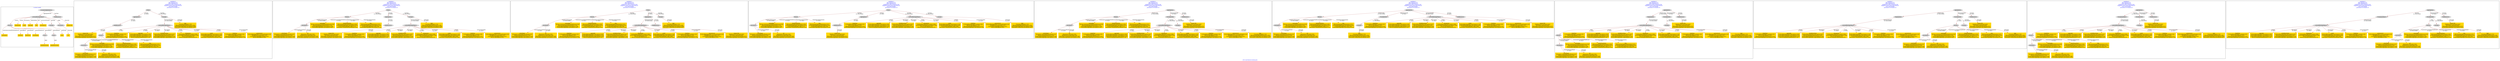 digraph n0 {
fontcolor="blue"
remincross="true"
label="s26-s-san-francisco-moma.json"
subgraph cluster_0 {
label="1-correct model"
n2[style="filled",color="white",fillcolor="lightgray",label="CulturalHeritageObject1"];
n3[style="filled",color="white",fillcolor="lightgray",label="Person1"];
n4[shape="plaintext",style="filled",fillcolor="gold",label="dimensions"];
n5[shape="plaintext",style="filled",fillcolor="gold",label="credit"];
n6[shape="plaintext",style="filled",fillcolor="gold",label="copyright"];
n7[shape="plaintext",style="filled",fillcolor="gold",label="title"];
n8[shape="plaintext",style="filled",fillcolor="gold",label="accession-id"];
n9[style="filled",color="white",fillcolor="lightgray",label="Concept1"];
n10[style="filled",color="white",fillcolor="lightgray",label="Document1"];
n11[shape="plaintext",style="filled",fillcolor="gold",label="nationality"];
n12[shape="plaintext",style="filled",fillcolor="gold",label="birthYear"];
n13[shape="plaintext",style="filled",fillcolor="gold",label="deathYear"];
n14[shape="plaintext",style="filled",fillcolor="gold",label="artistName"];
n15[style="filled",color="white",fillcolor="lightgray",label="Place1"];
n16[style="filled",color="white",fillcolor="lightgray",label="Place2"];
n17[shape="plaintext",style="filled",fillcolor="gold",label="birthPlaceState"];
n18[shape="plaintext",style="filled",fillcolor="gold",label="deathPlaceState"];
n19[style="filled",color="white",fillcolor="lightgray",label="EuropeanaAggregation1"];
n20[style="filled",color="white",fillcolor="lightgray",label="WebResource1"];
n21[shape="plaintext",style="filled",fillcolor="gold",label="image-URL"];
n22[shape="plaintext",style="filled",fillcolor="gold",label="type"];
n23[shape="plaintext",style="filled",fillcolor="gold",label="url"];
}
subgraph cluster_1 {
label="candidate 0\nlink coherence:0.0\nnode coherence:0.0\nconfidence:0.5951153050241546\nmapping score:0.305514625484242\ncost:2000.030006\n-precision:0.35-recall:0.33"
n25[style="filled",color="white",fillcolor="lightgray",label="CulturalHeritageObject1"];
n26[style="filled",color="white",fillcolor="lightgray",label="Person1"];
n27[style="filled",color="white",fillcolor="lightgray",label="Document1"];
n28[style="filled",color="white",fillcolor="lightgray",label="Aggregation1"];
n29[style="filled",color="white",fillcolor="lightgray",label="WebResource1"];
n30[style="filled",color="white",fillcolor="lightgray",label="Proxy1"];
n31[style="filled",color="white",fillcolor="lightgray",label="Concept1"];
n32[shape="plaintext",style="filled",fillcolor="gold",label="image-URL\n[WebResource,classLink,0.845]\n[Document,classLink,0.082]\n[Document,columnSubClassOfLink,0.071]\n[CulturalHeritageObject,description,0.002]"];
n33[shape="plaintext",style="filled",fillcolor="gold",label="type\n[Concept,prefLabel,0.754]\n[Person,biographicalInformation,0.239]\n[CulturalHeritageObject,description,0.006]\n[Document,columnSubClassOfLink,0.001]"];
n34[shape="plaintext",style="filled",fillcolor="gold",label="deathYear\n[CulturalHeritageObject,created,0.305]\n[Person,dateOfDeath,0.287]\n[Person,biographicalInformation,0.214]\n[CulturalHeritageObject,provenance,0.194]"];
n35[shape="plaintext",style="filled",fillcolor="gold",label="copyright\n[CulturalHeritageObject,description,0.365]\n[CulturalHeritageObject,provenance,0.312]\n[CulturalHeritageObject,rightsHolder,0.203]\n[Person,biographicalInformation,0.119]"];
n36[shape="plaintext",style="filled",fillcolor="gold",label="artistName\n[Document,columnSubClassOfLink,0.418]\n[Person,nameOfThePerson,0.243]\n[CulturalHeritageObject,provenance,0.195]\n[CulturalHeritageObject,description,0.145]"];
n37[shape="plaintext",style="filled",fillcolor="gold",label="nationality\n[Person,countryAssociatedWithThePerson,0.649]\n[Person,biographicalInformation,0.135]\n[CulturalHeritageObject,description,0.129]\n[CulturalHeritageObject,provenance,0.087]"];
n38[shape="plaintext",style="filled",fillcolor="gold",label="deathPlaceState\n[Person,biographicalInformation,0.429]\n[CulturalHeritageObject,description,0.367]\n[CulturalHeritageObject,title,0.127]\n[Document,columnSubClassOfLink,0.076]"];
n39[shape="plaintext",style="filled",fillcolor="gold",label="birthPlaceState\n[CulturalHeritageObject,description,0.457]\n[Person,biographicalInformation,0.397]\n[CulturalHeritageObject,provenance,0.114]\n[CulturalHeritageObject,rightsHolder,0.032]"];
n40[shape="plaintext",style="filled",fillcolor="gold",label="dimensions\n[CulturalHeritageObject,extent,0.994]\n[CulturalHeritageObject,description,0.006]\n[Person,dateOfDeath,0.0]\n[Person,biographicalInformation,0.0]"];
n41[shape="plaintext",style="filled",fillcolor="gold",label="url\n[Document,classLink,0.504]\n[WebResource,classLink,0.343]\n[Document,columnSubClassOfLink,0.148]\n[CulturalHeritageObject,provenance,0.005]"];
n42[shape="plaintext",style="filled",fillcolor="gold",label="title\n[Person,biographicalInformation,0.457]\n[CulturalHeritageObject,description,0.384]\n[CulturalHeritageObject,title,0.08]\n[CulturalHeritageObject,provenance,0.079]"];
n43[shape="plaintext",style="filled",fillcolor="gold",label="credit\n[CulturalHeritageObject,provenance,0.797]\n[CulturalHeritageObject,description,0.088]\n[CulturalHeritageObject,title,0.066]\n[Document,columnSubClassOfLink,0.049]"];
n44[shape="plaintext",style="filled",fillcolor="gold",label="birthYear\n[CulturalHeritageObject,created,0.508]\n[Person,dateOfBirth,0.192]\n[Person,biographicalInformation,0.172]\n[CulturalHeritageObject,description,0.129]"];
n45[shape="plaintext",style="filled",fillcolor="gold",label="accession-id\n[CulturalHeritageObject,accessionNumber,0.85]\n[WebResource,classLink,0.147]\n[CulturalHeritageObject,extent,0.001]\n[Person,dateOfBirth,0.001]"];
}
subgraph cluster_2 {
label="candidate 1\nlink coherence:0.0\nnode coherence:0.0\nconfidence:0.5951153050241546\nmapping score:0.305514625484242\ncost:2000.040009\n-precision:0.35-recall:0.33"
n47[style="filled",color="white",fillcolor="lightgray",label="Person1"];
n48[style="filled",color="white",fillcolor="lightgray",label="Document1"];
n49[style="filled",color="white",fillcolor="lightgray",label="Aggregation1"];
n50[style="filled",color="white",fillcolor="lightgray",label="WebResource1"];
n51[style="filled",color="white",fillcolor="lightgray",label="Proxy1"];
n52[style="filled",color="white",fillcolor="lightgray",label="Concept1"];
n53[style="filled",color="white",fillcolor="lightgray",label="CulturalHeritageObject1"];
n54[shape="plaintext",style="filled",fillcolor="gold",label="image-URL\n[WebResource,classLink,0.845]\n[Document,classLink,0.082]\n[Document,columnSubClassOfLink,0.071]\n[CulturalHeritageObject,description,0.002]"];
n55[shape="plaintext",style="filled",fillcolor="gold",label="type\n[Concept,prefLabel,0.754]\n[Person,biographicalInformation,0.239]\n[CulturalHeritageObject,description,0.006]\n[Document,columnSubClassOfLink,0.001]"];
n56[shape="plaintext",style="filled",fillcolor="gold",label="deathYear\n[CulturalHeritageObject,created,0.305]\n[Person,dateOfDeath,0.287]\n[Person,biographicalInformation,0.214]\n[CulturalHeritageObject,provenance,0.194]"];
n57[shape="plaintext",style="filled",fillcolor="gold",label="copyright\n[CulturalHeritageObject,description,0.365]\n[CulturalHeritageObject,provenance,0.312]\n[CulturalHeritageObject,rightsHolder,0.203]\n[Person,biographicalInformation,0.119]"];
n58[shape="plaintext",style="filled",fillcolor="gold",label="artistName\n[Document,columnSubClassOfLink,0.418]\n[Person,nameOfThePerson,0.243]\n[CulturalHeritageObject,provenance,0.195]\n[CulturalHeritageObject,description,0.145]"];
n59[shape="plaintext",style="filled",fillcolor="gold",label="nationality\n[Person,countryAssociatedWithThePerson,0.649]\n[Person,biographicalInformation,0.135]\n[CulturalHeritageObject,description,0.129]\n[CulturalHeritageObject,provenance,0.087]"];
n60[shape="plaintext",style="filled",fillcolor="gold",label="deathPlaceState\n[Person,biographicalInformation,0.429]\n[CulturalHeritageObject,description,0.367]\n[CulturalHeritageObject,title,0.127]\n[Document,columnSubClassOfLink,0.076]"];
n61[shape="plaintext",style="filled",fillcolor="gold",label="birthPlaceState\n[CulturalHeritageObject,description,0.457]\n[Person,biographicalInformation,0.397]\n[CulturalHeritageObject,provenance,0.114]\n[CulturalHeritageObject,rightsHolder,0.032]"];
n62[shape="plaintext",style="filled",fillcolor="gold",label="dimensions\n[CulturalHeritageObject,extent,0.994]\n[CulturalHeritageObject,description,0.006]\n[Person,dateOfDeath,0.0]\n[Person,biographicalInformation,0.0]"];
n63[shape="plaintext",style="filled",fillcolor="gold",label="url\n[Document,classLink,0.504]\n[WebResource,classLink,0.343]\n[Document,columnSubClassOfLink,0.148]\n[CulturalHeritageObject,provenance,0.005]"];
n64[shape="plaintext",style="filled",fillcolor="gold",label="title\n[Person,biographicalInformation,0.457]\n[CulturalHeritageObject,description,0.384]\n[CulturalHeritageObject,title,0.08]\n[CulturalHeritageObject,provenance,0.079]"];
n65[shape="plaintext",style="filled",fillcolor="gold",label="credit\n[CulturalHeritageObject,provenance,0.797]\n[CulturalHeritageObject,description,0.088]\n[CulturalHeritageObject,title,0.066]\n[Document,columnSubClassOfLink,0.049]"];
n66[shape="plaintext",style="filled",fillcolor="gold",label="birthYear\n[CulturalHeritageObject,created,0.508]\n[Person,dateOfBirth,0.192]\n[Person,biographicalInformation,0.172]\n[CulturalHeritageObject,description,0.129]"];
n67[shape="plaintext",style="filled",fillcolor="gold",label="accession-id\n[CulturalHeritageObject,accessionNumber,0.85]\n[WebResource,classLink,0.147]\n[CulturalHeritageObject,extent,0.001]\n[Person,dateOfBirth,0.001]"];
}
subgraph cluster_3 {
label="candidate 2\nlink coherence:0.0\nnode coherence:0.0\nconfidence:0.5951153050241546\nmapping score:0.305514625484242\ncost:2000.040009\n-precision:0.35-recall:0.33"
n69[style="filled",color="white",fillcolor="lightgray",label="Person1"];
n70[style="filled",color="white",fillcolor="lightgray",label="Document1"];
n71[style="filled",color="white",fillcolor="lightgray",label="Aggregation1"];
n72[style="filled",color="white",fillcolor="lightgray",label="CulturalHeritageObject1"];
n73[style="filled",color="white",fillcolor="lightgray",label="WebResource1"];
n74[style="filled",color="white",fillcolor="lightgray",label="Proxy1"];
n75[style="filled",color="white",fillcolor="lightgray",label="Concept1"];
n76[shape="plaintext",style="filled",fillcolor="gold",label="image-URL\n[WebResource,classLink,0.845]\n[Document,classLink,0.082]\n[Document,columnSubClassOfLink,0.071]\n[CulturalHeritageObject,description,0.002]"];
n77[shape="plaintext",style="filled",fillcolor="gold",label="type\n[Concept,prefLabel,0.754]\n[Person,biographicalInformation,0.239]\n[CulturalHeritageObject,description,0.006]\n[Document,columnSubClassOfLink,0.001]"];
n78[shape="plaintext",style="filled",fillcolor="gold",label="deathYear\n[CulturalHeritageObject,created,0.305]\n[Person,dateOfDeath,0.287]\n[Person,biographicalInformation,0.214]\n[CulturalHeritageObject,provenance,0.194]"];
n79[shape="plaintext",style="filled",fillcolor="gold",label="copyright\n[CulturalHeritageObject,description,0.365]\n[CulturalHeritageObject,provenance,0.312]\n[CulturalHeritageObject,rightsHolder,0.203]\n[Person,biographicalInformation,0.119]"];
n80[shape="plaintext",style="filled",fillcolor="gold",label="artistName\n[Document,columnSubClassOfLink,0.418]\n[Person,nameOfThePerson,0.243]\n[CulturalHeritageObject,provenance,0.195]\n[CulturalHeritageObject,description,0.145]"];
n81[shape="plaintext",style="filled",fillcolor="gold",label="nationality\n[Person,countryAssociatedWithThePerson,0.649]\n[Person,biographicalInformation,0.135]\n[CulturalHeritageObject,description,0.129]\n[CulturalHeritageObject,provenance,0.087]"];
n82[shape="plaintext",style="filled",fillcolor="gold",label="deathPlaceState\n[Person,biographicalInformation,0.429]\n[CulturalHeritageObject,description,0.367]\n[CulturalHeritageObject,title,0.127]\n[Document,columnSubClassOfLink,0.076]"];
n83[shape="plaintext",style="filled",fillcolor="gold",label="birthPlaceState\n[CulturalHeritageObject,description,0.457]\n[Person,biographicalInformation,0.397]\n[CulturalHeritageObject,provenance,0.114]\n[CulturalHeritageObject,rightsHolder,0.032]"];
n84[shape="plaintext",style="filled",fillcolor="gold",label="dimensions\n[CulturalHeritageObject,extent,0.994]\n[CulturalHeritageObject,description,0.006]\n[Person,dateOfDeath,0.0]\n[Person,biographicalInformation,0.0]"];
n85[shape="plaintext",style="filled",fillcolor="gold",label="url\n[Document,classLink,0.504]\n[WebResource,classLink,0.343]\n[Document,columnSubClassOfLink,0.148]\n[CulturalHeritageObject,provenance,0.005]"];
n86[shape="plaintext",style="filled",fillcolor="gold",label="title\n[Person,biographicalInformation,0.457]\n[CulturalHeritageObject,description,0.384]\n[CulturalHeritageObject,title,0.08]\n[CulturalHeritageObject,provenance,0.079]"];
n87[shape="plaintext",style="filled",fillcolor="gold",label="credit\n[CulturalHeritageObject,provenance,0.797]\n[CulturalHeritageObject,description,0.088]\n[CulturalHeritageObject,title,0.066]\n[Document,columnSubClassOfLink,0.049]"];
n88[shape="plaintext",style="filled",fillcolor="gold",label="birthYear\n[CulturalHeritageObject,created,0.508]\n[Person,dateOfBirth,0.192]\n[Person,biographicalInformation,0.172]\n[CulturalHeritageObject,description,0.129]"];
n89[shape="plaintext",style="filled",fillcolor="gold",label="accession-id\n[CulturalHeritageObject,accessionNumber,0.85]\n[WebResource,classLink,0.147]\n[CulturalHeritageObject,extent,0.001]\n[Person,dateOfBirth,0.001]"];
}
subgraph cluster_4 {
label="candidate 3\nlink coherence:0.0\nnode coherence:0.0\nconfidence:0.5951153050241546\nmapping score:0.305514625484242\ncost:2000.040009\n-precision:0.35-recall:0.33"
n91[style="filled",color="white",fillcolor="lightgray",label="Person1"];
n92[style="filled",color="white",fillcolor="lightgray",label="Document1"];
n93[style="filled",color="white",fillcolor="lightgray",label="Aggregation1"];
n94[style="filled",color="white",fillcolor="lightgray",label="WebResource1"];
n95[style="filled",color="white",fillcolor="lightgray",label="Proxy1"];
n96[style="filled",color="white",fillcolor="lightgray",label="CulturalHeritageObject1"];
n97[style="filled",color="white",fillcolor="lightgray",label="Concept1"];
n98[shape="plaintext",style="filled",fillcolor="gold",label="image-URL\n[WebResource,classLink,0.845]\n[Document,classLink,0.082]\n[Document,columnSubClassOfLink,0.071]\n[CulturalHeritageObject,description,0.002]"];
n99[shape="plaintext",style="filled",fillcolor="gold",label="type\n[Concept,prefLabel,0.754]\n[Person,biographicalInformation,0.239]\n[CulturalHeritageObject,description,0.006]\n[Document,columnSubClassOfLink,0.001]"];
n100[shape="plaintext",style="filled",fillcolor="gold",label="deathYear\n[CulturalHeritageObject,created,0.305]\n[Person,dateOfDeath,0.287]\n[Person,biographicalInformation,0.214]\n[CulturalHeritageObject,provenance,0.194]"];
n101[shape="plaintext",style="filled",fillcolor="gold",label="copyright\n[CulturalHeritageObject,description,0.365]\n[CulturalHeritageObject,provenance,0.312]\n[CulturalHeritageObject,rightsHolder,0.203]\n[Person,biographicalInformation,0.119]"];
n102[shape="plaintext",style="filled",fillcolor="gold",label="artistName\n[Document,columnSubClassOfLink,0.418]\n[Person,nameOfThePerson,0.243]\n[CulturalHeritageObject,provenance,0.195]\n[CulturalHeritageObject,description,0.145]"];
n103[shape="plaintext",style="filled",fillcolor="gold",label="nationality\n[Person,countryAssociatedWithThePerson,0.649]\n[Person,biographicalInformation,0.135]\n[CulturalHeritageObject,description,0.129]\n[CulturalHeritageObject,provenance,0.087]"];
n104[shape="plaintext",style="filled",fillcolor="gold",label="deathPlaceState\n[Person,biographicalInformation,0.429]\n[CulturalHeritageObject,description,0.367]\n[CulturalHeritageObject,title,0.127]\n[Document,columnSubClassOfLink,0.076]"];
n105[shape="plaintext",style="filled",fillcolor="gold",label="birthPlaceState\n[CulturalHeritageObject,description,0.457]\n[Person,biographicalInformation,0.397]\n[CulturalHeritageObject,provenance,0.114]\n[CulturalHeritageObject,rightsHolder,0.032]"];
n106[shape="plaintext",style="filled",fillcolor="gold",label="dimensions\n[CulturalHeritageObject,extent,0.994]\n[CulturalHeritageObject,description,0.006]\n[Person,dateOfDeath,0.0]\n[Person,biographicalInformation,0.0]"];
n107[shape="plaintext",style="filled",fillcolor="gold",label="url\n[Document,classLink,0.504]\n[WebResource,classLink,0.343]\n[Document,columnSubClassOfLink,0.148]\n[CulturalHeritageObject,provenance,0.005]"];
n108[shape="plaintext",style="filled",fillcolor="gold",label="title\n[Person,biographicalInformation,0.457]\n[CulturalHeritageObject,description,0.384]\n[CulturalHeritageObject,title,0.08]\n[CulturalHeritageObject,provenance,0.079]"];
n109[shape="plaintext",style="filled",fillcolor="gold",label="credit\n[CulturalHeritageObject,provenance,0.797]\n[CulturalHeritageObject,description,0.088]\n[CulturalHeritageObject,title,0.066]\n[Document,columnSubClassOfLink,0.049]"];
n110[shape="plaintext",style="filled",fillcolor="gold",label="birthYear\n[CulturalHeritageObject,created,0.508]\n[Person,dateOfBirth,0.192]\n[Person,biographicalInformation,0.172]\n[CulturalHeritageObject,description,0.129]"];
n111[shape="plaintext",style="filled",fillcolor="gold",label="accession-id\n[CulturalHeritageObject,accessionNumber,0.85]\n[WebResource,classLink,0.147]\n[CulturalHeritageObject,extent,0.001]\n[Person,dateOfBirth,0.001]"];
}
subgraph cluster_5 {
label="candidate 4\nlink coherence:0.0\nnode coherence:0.0\nconfidence:0.5951153050241546\nmapping score:0.305514625484242\ncost:2000.040009\n-precision:0.35-recall:0.33"
n113[style="filled",color="white",fillcolor="lightgray",label="Person1"];
n114[style="filled",color="white",fillcolor="lightgray",label="Document1"];
n115[style="filled",color="white",fillcolor="lightgray",label="ProvidedCHO1"];
n116[style="filled",color="white",fillcolor="lightgray",label="CulturalHeritageObject1"];
n117[style="filled",color="white",fillcolor="lightgray",label="Concept1"];
n118[style="filled",color="white",fillcolor="lightgray",label="Aggregation1"];
n119[style="filled",color="white",fillcolor="lightgray",label="WebResource1"];
n120[shape="plaintext",style="filled",fillcolor="gold",label="image-URL\n[WebResource,classLink,0.845]\n[Document,classLink,0.082]\n[Document,columnSubClassOfLink,0.071]\n[CulturalHeritageObject,description,0.002]"];
n121[shape="plaintext",style="filled",fillcolor="gold",label="type\n[Concept,prefLabel,0.754]\n[Person,biographicalInformation,0.239]\n[CulturalHeritageObject,description,0.006]\n[Document,columnSubClassOfLink,0.001]"];
n122[shape="plaintext",style="filled",fillcolor="gold",label="deathYear\n[CulturalHeritageObject,created,0.305]\n[Person,dateOfDeath,0.287]\n[Person,biographicalInformation,0.214]\n[CulturalHeritageObject,provenance,0.194]"];
n123[shape="plaintext",style="filled",fillcolor="gold",label="copyright\n[CulturalHeritageObject,description,0.365]\n[CulturalHeritageObject,provenance,0.312]\n[CulturalHeritageObject,rightsHolder,0.203]\n[Person,biographicalInformation,0.119]"];
n124[shape="plaintext",style="filled",fillcolor="gold",label="artistName\n[Document,columnSubClassOfLink,0.418]\n[Person,nameOfThePerson,0.243]\n[CulturalHeritageObject,provenance,0.195]\n[CulturalHeritageObject,description,0.145]"];
n125[shape="plaintext",style="filled",fillcolor="gold",label="nationality\n[Person,countryAssociatedWithThePerson,0.649]\n[Person,biographicalInformation,0.135]\n[CulturalHeritageObject,description,0.129]\n[CulturalHeritageObject,provenance,0.087]"];
n126[shape="plaintext",style="filled",fillcolor="gold",label="deathPlaceState\n[Person,biographicalInformation,0.429]\n[CulturalHeritageObject,description,0.367]\n[CulturalHeritageObject,title,0.127]\n[Document,columnSubClassOfLink,0.076]"];
n127[shape="plaintext",style="filled",fillcolor="gold",label="birthPlaceState\n[CulturalHeritageObject,description,0.457]\n[Person,biographicalInformation,0.397]\n[CulturalHeritageObject,provenance,0.114]\n[CulturalHeritageObject,rightsHolder,0.032]"];
n128[shape="plaintext",style="filled",fillcolor="gold",label="dimensions\n[CulturalHeritageObject,extent,0.994]\n[CulturalHeritageObject,description,0.006]\n[Person,dateOfDeath,0.0]\n[Person,biographicalInformation,0.0]"];
n129[shape="plaintext",style="filled",fillcolor="gold",label="url\n[Document,classLink,0.504]\n[WebResource,classLink,0.343]\n[Document,columnSubClassOfLink,0.148]\n[CulturalHeritageObject,provenance,0.005]"];
n130[shape="plaintext",style="filled",fillcolor="gold",label="title\n[Person,biographicalInformation,0.457]\n[CulturalHeritageObject,description,0.384]\n[CulturalHeritageObject,title,0.08]\n[CulturalHeritageObject,provenance,0.079]"];
n131[shape="plaintext",style="filled",fillcolor="gold",label="credit\n[CulturalHeritageObject,provenance,0.797]\n[CulturalHeritageObject,description,0.088]\n[CulturalHeritageObject,title,0.066]\n[Document,columnSubClassOfLink,0.049]"];
n132[shape="plaintext",style="filled",fillcolor="gold",label="birthYear\n[CulturalHeritageObject,created,0.508]\n[Person,dateOfBirth,0.192]\n[Person,biographicalInformation,0.172]\n[CulturalHeritageObject,description,0.129]"];
n133[shape="plaintext",style="filled",fillcolor="gold",label="accession-id\n[CulturalHeritageObject,accessionNumber,0.85]\n[WebResource,classLink,0.147]\n[CulturalHeritageObject,extent,0.001]\n[Person,dateOfBirth,0.001]"];
}
subgraph cluster_6 {
label="candidate 5\nlink coherence:0.0\nnode coherence:0.0\nconfidence:0.5951153050241546\nmapping score:0.305514625484242\ncost:2000.040009\n-precision:0.35-recall:0.33"
n135[style="filled",color="white",fillcolor="lightgray",label="Person1"];
n136[style="filled",color="white",fillcolor="lightgray",label="Document1"];
n137[style="filled",color="white",fillcolor="lightgray",label="ProvidedCHO1"];
n138[style="filled",color="white",fillcolor="lightgray",label="Concept1"];
n139[style="filled",color="white",fillcolor="lightgray",label="Aggregation1"];
n140[style="filled",color="white",fillcolor="lightgray",label="CulturalHeritageObject1"];
n141[style="filled",color="white",fillcolor="lightgray",label="WebResource1"];
n142[shape="plaintext",style="filled",fillcolor="gold",label="image-URL\n[WebResource,classLink,0.845]\n[Document,classLink,0.082]\n[Document,columnSubClassOfLink,0.071]\n[CulturalHeritageObject,description,0.002]"];
n143[shape="plaintext",style="filled",fillcolor="gold",label="type\n[Concept,prefLabel,0.754]\n[Person,biographicalInformation,0.239]\n[CulturalHeritageObject,description,0.006]\n[Document,columnSubClassOfLink,0.001]"];
n144[shape="plaintext",style="filled",fillcolor="gold",label="deathYear\n[CulturalHeritageObject,created,0.305]\n[Person,dateOfDeath,0.287]\n[Person,biographicalInformation,0.214]\n[CulturalHeritageObject,provenance,0.194]"];
n145[shape="plaintext",style="filled",fillcolor="gold",label="copyright\n[CulturalHeritageObject,description,0.365]\n[CulturalHeritageObject,provenance,0.312]\n[CulturalHeritageObject,rightsHolder,0.203]\n[Person,biographicalInformation,0.119]"];
n146[shape="plaintext",style="filled",fillcolor="gold",label="artistName\n[Document,columnSubClassOfLink,0.418]\n[Person,nameOfThePerson,0.243]\n[CulturalHeritageObject,provenance,0.195]\n[CulturalHeritageObject,description,0.145]"];
n147[shape="plaintext",style="filled",fillcolor="gold",label="nationality\n[Person,countryAssociatedWithThePerson,0.649]\n[Person,biographicalInformation,0.135]\n[CulturalHeritageObject,description,0.129]\n[CulturalHeritageObject,provenance,0.087]"];
n148[shape="plaintext",style="filled",fillcolor="gold",label="deathPlaceState\n[Person,biographicalInformation,0.429]\n[CulturalHeritageObject,description,0.367]\n[CulturalHeritageObject,title,0.127]\n[Document,columnSubClassOfLink,0.076]"];
n149[shape="plaintext",style="filled",fillcolor="gold",label="birthPlaceState\n[CulturalHeritageObject,description,0.457]\n[Person,biographicalInformation,0.397]\n[CulturalHeritageObject,provenance,0.114]\n[CulturalHeritageObject,rightsHolder,0.032]"];
n150[shape="plaintext",style="filled",fillcolor="gold",label="dimensions\n[CulturalHeritageObject,extent,0.994]\n[CulturalHeritageObject,description,0.006]\n[Person,dateOfDeath,0.0]\n[Person,biographicalInformation,0.0]"];
n151[shape="plaintext",style="filled",fillcolor="gold",label="url\n[Document,classLink,0.504]\n[WebResource,classLink,0.343]\n[Document,columnSubClassOfLink,0.148]\n[CulturalHeritageObject,provenance,0.005]"];
n152[shape="plaintext",style="filled",fillcolor="gold",label="title\n[Person,biographicalInformation,0.457]\n[CulturalHeritageObject,description,0.384]\n[CulturalHeritageObject,title,0.08]\n[CulturalHeritageObject,provenance,0.079]"];
n153[shape="plaintext",style="filled",fillcolor="gold",label="credit\n[CulturalHeritageObject,provenance,0.797]\n[CulturalHeritageObject,description,0.088]\n[CulturalHeritageObject,title,0.066]\n[Document,columnSubClassOfLink,0.049]"];
n154[shape="plaintext",style="filled",fillcolor="gold",label="birthYear\n[CulturalHeritageObject,created,0.508]\n[Person,dateOfBirth,0.192]\n[Person,biographicalInformation,0.172]\n[CulturalHeritageObject,description,0.129]"];
n155[shape="plaintext",style="filled",fillcolor="gold",label="accession-id\n[CulturalHeritageObject,accessionNumber,0.85]\n[WebResource,classLink,0.147]\n[CulturalHeritageObject,extent,0.001]\n[Person,dateOfBirth,0.001]"];
}
subgraph cluster_7 {
label="candidate 6\nlink coherence:0.0\nnode coherence:0.0\nconfidence:0.5951153050241546\nmapping score:0.305514625484242\ncost:2100.040009\n-precision:0.33-recall:0.33"
n157[style="filled",color="white",fillcolor="lightgray",label="CulturalHeritageObject1"];
n158[style="filled",color="white",fillcolor="lightgray",label="Person1"];
n159[style="filled",color="white",fillcolor="lightgray",label="Organization1"];
n160[style="filled",color="white",fillcolor="lightgray",label="Document1"];
n161[style="filled",color="white",fillcolor="lightgray",label="ProvidedCHO1"];
n162[style="filled",color="white",fillcolor="lightgray",label="Concept1"];
n163[style="filled",color="white",fillcolor="lightgray",label="Aggregation1"];
n164[style="filled",color="white",fillcolor="lightgray",label="WebResource1"];
n165[shape="plaintext",style="filled",fillcolor="gold",label="image-URL\n[WebResource,classLink,0.845]\n[Document,classLink,0.082]\n[Document,columnSubClassOfLink,0.071]\n[CulturalHeritageObject,description,0.002]"];
n166[shape="plaintext",style="filled",fillcolor="gold",label="type\n[Concept,prefLabel,0.754]\n[Person,biographicalInformation,0.239]\n[CulturalHeritageObject,description,0.006]\n[Document,columnSubClassOfLink,0.001]"];
n167[shape="plaintext",style="filled",fillcolor="gold",label="deathYear\n[CulturalHeritageObject,created,0.305]\n[Person,dateOfDeath,0.287]\n[Person,biographicalInformation,0.214]\n[CulturalHeritageObject,provenance,0.194]"];
n168[shape="plaintext",style="filled",fillcolor="gold",label="copyright\n[CulturalHeritageObject,description,0.365]\n[CulturalHeritageObject,provenance,0.312]\n[CulturalHeritageObject,rightsHolder,0.203]\n[Person,biographicalInformation,0.119]"];
n169[shape="plaintext",style="filled",fillcolor="gold",label="artistName\n[Document,columnSubClassOfLink,0.418]\n[Person,nameOfThePerson,0.243]\n[CulturalHeritageObject,provenance,0.195]\n[CulturalHeritageObject,description,0.145]"];
n170[shape="plaintext",style="filled",fillcolor="gold",label="nationality\n[Person,countryAssociatedWithThePerson,0.649]\n[Person,biographicalInformation,0.135]\n[CulturalHeritageObject,description,0.129]\n[CulturalHeritageObject,provenance,0.087]"];
n171[shape="plaintext",style="filled",fillcolor="gold",label="deathPlaceState\n[Person,biographicalInformation,0.429]\n[CulturalHeritageObject,description,0.367]\n[CulturalHeritageObject,title,0.127]\n[Document,columnSubClassOfLink,0.076]"];
n172[shape="plaintext",style="filled",fillcolor="gold",label="birthPlaceState\n[CulturalHeritageObject,description,0.457]\n[Person,biographicalInformation,0.397]\n[CulturalHeritageObject,provenance,0.114]\n[CulturalHeritageObject,rightsHolder,0.032]"];
n173[shape="plaintext",style="filled",fillcolor="gold",label="dimensions\n[CulturalHeritageObject,extent,0.994]\n[CulturalHeritageObject,description,0.006]\n[Person,dateOfDeath,0.0]\n[Person,biographicalInformation,0.0]"];
n174[shape="plaintext",style="filled",fillcolor="gold",label="url\n[Document,classLink,0.504]\n[WebResource,classLink,0.343]\n[Document,columnSubClassOfLink,0.148]\n[CulturalHeritageObject,provenance,0.005]"];
n175[shape="plaintext",style="filled",fillcolor="gold",label="title\n[Person,biographicalInformation,0.457]\n[CulturalHeritageObject,description,0.384]\n[CulturalHeritageObject,title,0.08]\n[CulturalHeritageObject,provenance,0.079]"];
n176[shape="plaintext",style="filled",fillcolor="gold",label="credit\n[CulturalHeritageObject,provenance,0.797]\n[CulturalHeritageObject,description,0.088]\n[CulturalHeritageObject,title,0.066]\n[Document,columnSubClassOfLink,0.049]"];
n177[shape="plaintext",style="filled",fillcolor="gold",label="birthYear\n[CulturalHeritageObject,created,0.508]\n[Person,dateOfBirth,0.192]\n[Person,biographicalInformation,0.172]\n[CulturalHeritageObject,description,0.129]"];
n178[shape="plaintext",style="filled",fillcolor="gold",label="accession-id\n[CulturalHeritageObject,accessionNumber,0.85]\n[WebResource,classLink,0.147]\n[CulturalHeritageObject,extent,0.001]\n[Person,dateOfBirth,0.001]"];
}
subgraph cluster_8 {
label="candidate 7\nlink coherence:0.0\nnode coherence:0.0\nconfidence:0.5951153050241546\nmapping score:0.305514625484242\ncost:2100.040009\n-precision:0.33-recall:0.33"
n180[style="filled",color="white",fillcolor="lightgray",label="Organization1"];
n181[style="filled",color="white",fillcolor="lightgray",label="CulturalHeritageObject1"];
n182[style="filled",color="white",fillcolor="lightgray",label="Person1"];
n183[style="filled",color="white",fillcolor="lightgray",label="Document1"];
n184[style="filled",color="white",fillcolor="lightgray",label="ProvidedCHO1"];
n185[style="filled",color="white",fillcolor="lightgray",label="Concept1"];
n186[style="filled",color="white",fillcolor="lightgray",label="Aggregation1"];
n187[style="filled",color="white",fillcolor="lightgray",label="WebResource1"];
n188[shape="plaintext",style="filled",fillcolor="gold",label="image-URL\n[WebResource,classLink,0.845]\n[Document,classLink,0.082]\n[Document,columnSubClassOfLink,0.071]\n[CulturalHeritageObject,description,0.002]"];
n189[shape="plaintext",style="filled",fillcolor="gold",label="type\n[Concept,prefLabel,0.754]\n[Person,biographicalInformation,0.239]\n[CulturalHeritageObject,description,0.006]\n[Document,columnSubClassOfLink,0.001]"];
n190[shape="plaintext",style="filled",fillcolor="gold",label="deathYear\n[CulturalHeritageObject,created,0.305]\n[Person,dateOfDeath,0.287]\n[Person,biographicalInformation,0.214]\n[CulturalHeritageObject,provenance,0.194]"];
n191[shape="plaintext",style="filled",fillcolor="gold",label="copyright\n[CulturalHeritageObject,description,0.365]\n[CulturalHeritageObject,provenance,0.312]\n[CulturalHeritageObject,rightsHolder,0.203]\n[Person,biographicalInformation,0.119]"];
n192[shape="plaintext",style="filled",fillcolor="gold",label="artistName\n[Document,columnSubClassOfLink,0.418]\n[Person,nameOfThePerson,0.243]\n[CulturalHeritageObject,provenance,0.195]\n[CulturalHeritageObject,description,0.145]"];
n193[shape="plaintext",style="filled",fillcolor="gold",label="nationality\n[Person,countryAssociatedWithThePerson,0.649]\n[Person,biographicalInformation,0.135]\n[CulturalHeritageObject,description,0.129]\n[CulturalHeritageObject,provenance,0.087]"];
n194[shape="plaintext",style="filled",fillcolor="gold",label="deathPlaceState\n[Person,biographicalInformation,0.429]\n[CulturalHeritageObject,description,0.367]\n[CulturalHeritageObject,title,0.127]\n[Document,columnSubClassOfLink,0.076]"];
n195[shape="plaintext",style="filled",fillcolor="gold",label="birthPlaceState\n[CulturalHeritageObject,description,0.457]\n[Person,biographicalInformation,0.397]\n[CulturalHeritageObject,provenance,0.114]\n[CulturalHeritageObject,rightsHolder,0.032]"];
n196[shape="plaintext",style="filled",fillcolor="gold",label="dimensions\n[CulturalHeritageObject,extent,0.994]\n[CulturalHeritageObject,description,0.006]\n[Person,dateOfDeath,0.0]\n[Person,biographicalInformation,0.0]"];
n197[shape="plaintext",style="filled",fillcolor="gold",label="url\n[Document,classLink,0.504]\n[WebResource,classLink,0.343]\n[Document,columnSubClassOfLink,0.148]\n[CulturalHeritageObject,provenance,0.005]"];
n198[shape="plaintext",style="filled",fillcolor="gold",label="title\n[Person,biographicalInformation,0.457]\n[CulturalHeritageObject,description,0.384]\n[CulturalHeritageObject,title,0.08]\n[CulturalHeritageObject,provenance,0.079]"];
n199[shape="plaintext",style="filled",fillcolor="gold",label="credit\n[CulturalHeritageObject,provenance,0.797]\n[CulturalHeritageObject,description,0.088]\n[CulturalHeritageObject,title,0.066]\n[Document,columnSubClassOfLink,0.049]"];
n200[shape="plaintext",style="filled",fillcolor="gold",label="birthYear\n[CulturalHeritageObject,created,0.508]\n[Person,dateOfBirth,0.192]\n[Person,biographicalInformation,0.172]\n[CulturalHeritageObject,description,0.129]"];
n201[shape="plaintext",style="filled",fillcolor="gold",label="accession-id\n[CulturalHeritageObject,accessionNumber,0.85]\n[WebResource,classLink,0.147]\n[CulturalHeritageObject,extent,0.001]\n[Person,dateOfBirth,0.001]"];
}
subgraph cluster_9 {
label="candidate 8\nlink coherence:0.0\nnode coherence:0.0\nconfidence:0.5951153050241546\nmapping score:0.305514625484242\ncost:2100.040009\n-precision:0.33-recall:0.33"
n203[style="filled",color="white",fillcolor="lightgray",label="CulturalHeritageObject1"];
n204[style="filled",color="white",fillcolor="lightgray",label="Person1"];
n205[style="filled",color="white",fillcolor="lightgray",label="Document1"];
n206[style="filled",color="white",fillcolor="lightgray",label="EuropeanaObject1"];
n207[style="filled",color="white",fillcolor="lightgray",label="ProvidedCHO1"];
n208[style="filled",color="white",fillcolor="lightgray",label="Concept1"];
n209[style="filled",color="white",fillcolor="lightgray",label="Aggregation1"];
n210[style="filled",color="white",fillcolor="lightgray",label="WebResource1"];
n211[shape="plaintext",style="filled",fillcolor="gold",label="image-URL\n[WebResource,classLink,0.845]\n[Document,classLink,0.082]\n[Document,columnSubClassOfLink,0.071]\n[CulturalHeritageObject,description,0.002]"];
n212[shape="plaintext",style="filled",fillcolor="gold",label="type\n[Concept,prefLabel,0.754]\n[Person,biographicalInformation,0.239]\n[CulturalHeritageObject,description,0.006]\n[Document,columnSubClassOfLink,0.001]"];
n213[shape="plaintext",style="filled",fillcolor="gold",label="deathYear\n[CulturalHeritageObject,created,0.305]\n[Person,dateOfDeath,0.287]\n[Person,biographicalInformation,0.214]\n[CulturalHeritageObject,provenance,0.194]"];
n214[shape="plaintext",style="filled",fillcolor="gold",label="copyright\n[CulturalHeritageObject,description,0.365]\n[CulturalHeritageObject,provenance,0.312]\n[CulturalHeritageObject,rightsHolder,0.203]\n[Person,biographicalInformation,0.119]"];
n215[shape="plaintext",style="filled",fillcolor="gold",label="artistName\n[Document,columnSubClassOfLink,0.418]\n[Person,nameOfThePerson,0.243]\n[CulturalHeritageObject,provenance,0.195]\n[CulturalHeritageObject,description,0.145]"];
n216[shape="plaintext",style="filled",fillcolor="gold",label="nationality\n[Person,countryAssociatedWithThePerson,0.649]\n[Person,biographicalInformation,0.135]\n[CulturalHeritageObject,description,0.129]\n[CulturalHeritageObject,provenance,0.087]"];
n217[shape="plaintext",style="filled",fillcolor="gold",label="deathPlaceState\n[Person,biographicalInformation,0.429]\n[CulturalHeritageObject,description,0.367]\n[CulturalHeritageObject,title,0.127]\n[Document,columnSubClassOfLink,0.076]"];
n218[shape="plaintext",style="filled",fillcolor="gold",label="birthPlaceState\n[CulturalHeritageObject,description,0.457]\n[Person,biographicalInformation,0.397]\n[CulturalHeritageObject,provenance,0.114]\n[CulturalHeritageObject,rightsHolder,0.032]"];
n219[shape="plaintext",style="filled",fillcolor="gold",label="dimensions\n[CulturalHeritageObject,extent,0.994]\n[CulturalHeritageObject,description,0.006]\n[Person,dateOfDeath,0.0]\n[Person,biographicalInformation,0.0]"];
n220[shape="plaintext",style="filled",fillcolor="gold",label="url\n[Document,classLink,0.504]\n[WebResource,classLink,0.343]\n[Document,columnSubClassOfLink,0.148]\n[CulturalHeritageObject,provenance,0.005]"];
n221[shape="plaintext",style="filled",fillcolor="gold",label="title\n[Person,biographicalInformation,0.457]\n[CulturalHeritageObject,description,0.384]\n[CulturalHeritageObject,title,0.08]\n[CulturalHeritageObject,provenance,0.079]"];
n222[shape="plaintext",style="filled",fillcolor="gold",label="credit\n[CulturalHeritageObject,provenance,0.797]\n[CulturalHeritageObject,description,0.088]\n[CulturalHeritageObject,title,0.066]\n[Document,columnSubClassOfLink,0.049]"];
n223[shape="plaintext",style="filled",fillcolor="gold",label="birthYear\n[CulturalHeritageObject,created,0.508]\n[Person,dateOfBirth,0.192]\n[Person,biographicalInformation,0.172]\n[CulturalHeritageObject,description,0.129]"];
n224[shape="plaintext",style="filled",fillcolor="gold",label="accession-id\n[CulturalHeritageObject,accessionNumber,0.85]\n[WebResource,classLink,0.147]\n[CulturalHeritageObject,extent,0.001]\n[Person,dateOfBirth,0.001]"];
}
subgraph cluster_10 {
label="candidate 9\nlink coherence:0.0\nnode coherence:0.0\nconfidence:0.5951153050241546\nmapping score:0.305514625484242\ncost:2100.040009\n-precision:0.33-recall:0.33"
n226[style="filled",color="white",fillcolor="lightgray",label="Person1"];
n227[style="filled",color="white",fillcolor="lightgray",label="Document1"];
n228[style="filled",color="white",fillcolor="lightgray",label="EuropeanaObject1"];
n229[style="filled",color="white",fillcolor="lightgray",label="CulturalHeritageObject1"];
n230[style="filled",color="white",fillcolor="lightgray",label="ProvidedCHO1"];
n231[style="filled",color="white",fillcolor="lightgray",label="Concept1"];
n232[style="filled",color="white",fillcolor="lightgray",label="Aggregation1"];
n233[style="filled",color="white",fillcolor="lightgray",label="WebResource1"];
n234[shape="plaintext",style="filled",fillcolor="gold",label="image-URL\n[WebResource,classLink,0.845]\n[Document,classLink,0.082]\n[Document,columnSubClassOfLink,0.071]\n[CulturalHeritageObject,description,0.002]"];
n235[shape="plaintext",style="filled",fillcolor="gold",label="type\n[Concept,prefLabel,0.754]\n[Person,biographicalInformation,0.239]\n[CulturalHeritageObject,description,0.006]\n[Document,columnSubClassOfLink,0.001]"];
n236[shape="plaintext",style="filled",fillcolor="gold",label="deathYear\n[CulturalHeritageObject,created,0.305]\n[Person,dateOfDeath,0.287]\n[Person,biographicalInformation,0.214]\n[CulturalHeritageObject,provenance,0.194]"];
n237[shape="plaintext",style="filled",fillcolor="gold",label="copyright\n[CulturalHeritageObject,description,0.365]\n[CulturalHeritageObject,provenance,0.312]\n[CulturalHeritageObject,rightsHolder,0.203]\n[Person,biographicalInformation,0.119]"];
n238[shape="plaintext",style="filled",fillcolor="gold",label="artistName\n[Document,columnSubClassOfLink,0.418]\n[Person,nameOfThePerson,0.243]\n[CulturalHeritageObject,provenance,0.195]\n[CulturalHeritageObject,description,0.145]"];
n239[shape="plaintext",style="filled",fillcolor="gold",label="nationality\n[Person,countryAssociatedWithThePerson,0.649]\n[Person,biographicalInformation,0.135]\n[CulturalHeritageObject,description,0.129]\n[CulturalHeritageObject,provenance,0.087]"];
n240[shape="plaintext",style="filled",fillcolor="gold",label="deathPlaceState\n[Person,biographicalInformation,0.429]\n[CulturalHeritageObject,description,0.367]\n[CulturalHeritageObject,title,0.127]\n[Document,columnSubClassOfLink,0.076]"];
n241[shape="plaintext",style="filled",fillcolor="gold",label="birthPlaceState\n[CulturalHeritageObject,description,0.457]\n[Person,biographicalInformation,0.397]\n[CulturalHeritageObject,provenance,0.114]\n[CulturalHeritageObject,rightsHolder,0.032]"];
n242[shape="plaintext",style="filled",fillcolor="gold",label="dimensions\n[CulturalHeritageObject,extent,0.994]\n[CulturalHeritageObject,description,0.006]\n[Person,dateOfDeath,0.0]\n[Person,biographicalInformation,0.0]"];
n243[shape="plaintext",style="filled",fillcolor="gold",label="url\n[Document,classLink,0.504]\n[WebResource,classLink,0.343]\n[Document,columnSubClassOfLink,0.148]\n[CulturalHeritageObject,provenance,0.005]"];
n244[shape="plaintext",style="filled",fillcolor="gold",label="title\n[Person,biographicalInformation,0.457]\n[CulturalHeritageObject,description,0.384]\n[CulturalHeritageObject,title,0.08]\n[CulturalHeritageObject,provenance,0.079]"];
n245[shape="plaintext",style="filled",fillcolor="gold",label="credit\n[CulturalHeritageObject,provenance,0.797]\n[CulturalHeritageObject,description,0.088]\n[CulturalHeritageObject,title,0.066]\n[Document,columnSubClassOfLink,0.049]"];
n246[shape="plaintext",style="filled",fillcolor="gold",label="birthYear\n[CulturalHeritageObject,created,0.508]\n[Person,dateOfBirth,0.192]\n[Person,biographicalInformation,0.172]\n[CulturalHeritageObject,description,0.129]"];
n247[shape="plaintext",style="filled",fillcolor="gold",label="accession-id\n[CulturalHeritageObject,accessionNumber,0.85]\n[WebResource,classLink,0.147]\n[CulturalHeritageObject,extent,0.001]\n[Person,dateOfBirth,0.001]"];
}
n2 -> n3[color="brown",fontcolor="black",label="creator"]
n2 -> n4[color="brown",fontcolor="black",label="extent"]
n2 -> n5[color="brown",fontcolor="black",label="provenance"]
n2 -> n6[color="brown",fontcolor="black",label="rightsHolder"]
n2 -> n7[color="brown",fontcolor="black",label="title"]
n2 -> n8[color="brown",fontcolor="black",label="accessionNumber"]
n2 -> n9[color="brown",fontcolor="black",label="hasType"]
n2 -> n10[color="brown",fontcolor="black",label="page"]
n3 -> n11[color="brown",fontcolor="black",label="countryAssociatedWithThePerson"]
n3 -> n12[color="brown",fontcolor="black",label="dateOfBirth"]
n3 -> n13[color="brown",fontcolor="black",label="dateOfDeath"]
n3 -> n14[color="brown",fontcolor="black",label="nameOfThePerson"]
n3 -> n15[color="brown",fontcolor="black",label="placeOfBirth"]
n3 -> n16[color="brown",fontcolor="black",label="placeOfDeath"]
n15 -> n17[color="brown",fontcolor="black",label="label"]
n16 -> n18[color="brown",fontcolor="black",label="label"]
n19 -> n2[color="brown",fontcolor="black",label="aggregatedCHO"]
n19 -> n20[color="brown",fontcolor="black",label="hasView"]
n20 -> n21[color="brown",fontcolor="black",label="classLink"]
n9 -> n22[color="brown",fontcolor="black",label="prefLabel"]
n10 -> n23[color="brown",fontcolor="black",label="classLink"]
n25 -> n26[color="brown",fontcolor="black",label="sitter\nw=100.0"]
n26 -> n27[color="brown",fontcolor="black",label="workplaceHomepage\nw=100.010002"]
n28 -> n29[color="brown",fontcolor="black",label="hasView\nw=100.0"]
n30 -> n28[color="brown",fontcolor="black",label="proxyIn\nw=100.0"]
n30 -> n31[color="brown",fontcolor="black",label="hasType\nw=100.010002"]
n31 -> n25[color="brown",fontcolor="black",label="semanticRelation\nw=100.010002"]
n29 -> n32[color="brown",fontcolor="black",label="classLink\nw=100.0"]
n31 -> n33[color="brown",fontcolor="black",label="prefLabel\nw=100.0"]
n25 -> n34[color="brown",fontcolor="black",label="created\nw=100.0"]
n25 -> n35[color="brown",fontcolor="black",label="description\nw=100.0"]
n27 -> n36[color="brown",fontcolor="black",label="columnSubClassOfLink\nw=100.0"]
n26 -> n37[color="brown",fontcolor="black",label="countryAssociatedWithThePerson\nw=100.0"]
n26 -> n38[color="brown",fontcolor="black",label="biographicalInformation\nw=100.0"]
n25 -> n39[color="brown",fontcolor="black",label="description\nw=100.0"]
n25 -> n40[color="brown",fontcolor="black",label="extent\nw=100.0"]
n27 -> n41[color="brown",fontcolor="black",label="classLink\nw=100.0"]
n26 -> n42[color="brown",fontcolor="black",label="biographicalInformation\nw=100.0"]
n25 -> n43[color="brown",fontcolor="black",label="provenance\nw=100.0"]
n25 -> n44[color="brown",fontcolor="black",label="created\nw=100.0"]
n25 -> n45[color="brown",fontcolor="black",label="accessionNumber\nw=100.0"]
n47 -> n48[color="brown",fontcolor="black",label="workplaceHomepage\nw=100.010002"]
n49 -> n50[color="brown",fontcolor="black",label="hasView\nw=100.0"]
n51 -> n47[color="brown",fontcolor="black",label="hasType\nw=100.010002"]
n51 -> n49[color="brown",fontcolor="black",label="proxyIn\nw=100.0"]
n51 -> n52[color="brown",fontcolor="black",label="hasType\nw=100.010002"]
n52 -> n53[color="brown",fontcolor="black",label="semanticRelation\nw=100.010002"]
n50 -> n54[color="brown",fontcolor="black",label="classLink\nw=100.0"]
n52 -> n55[color="brown",fontcolor="black",label="prefLabel\nw=100.0"]
n53 -> n56[color="brown",fontcolor="black",label="created\nw=100.0"]
n53 -> n57[color="brown",fontcolor="black",label="description\nw=100.0"]
n48 -> n58[color="brown",fontcolor="black",label="columnSubClassOfLink\nw=100.0"]
n47 -> n59[color="brown",fontcolor="black",label="countryAssociatedWithThePerson\nw=100.0"]
n47 -> n60[color="brown",fontcolor="black",label="biographicalInformation\nw=100.0"]
n53 -> n61[color="brown",fontcolor="black",label="description\nw=100.0"]
n53 -> n62[color="brown",fontcolor="black",label="extent\nw=100.0"]
n48 -> n63[color="brown",fontcolor="black",label="classLink\nw=100.0"]
n47 -> n64[color="brown",fontcolor="black",label="biographicalInformation\nw=100.0"]
n53 -> n65[color="brown",fontcolor="black",label="provenance\nw=100.0"]
n53 -> n66[color="brown",fontcolor="black",label="created\nw=100.0"]
n53 -> n67[color="brown",fontcolor="black",label="accessionNumber\nw=100.0"]
n69 -> n70[color="brown",fontcolor="black",label="workplaceHomepage\nw=100.010002"]
n71 -> n72[color="brown",fontcolor="black",label="aggregatedCHO\nw=100.010002"]
n71 -> n73[color="brown",fontcolor="black",label="hasView\nw=100.0"]
n74 -> n69[color="brown",fontcolor="black",label="hasType\nw=100.010002"]
n74 -> n71[color="brown",fontcolor="black",label="proxyIn\nw=100.0"]
n74 -> n75[color="brown",fontcolor="black",label="hasType\nw=100.010002"]
n73 -> n76[color="brown",fontcolor="black",label="classLink\nw=100.0"]
n75 -> n77[color="brown",fontcolor="black",label="prefLabel\nw=100.0"]
n72 -> n78[color="brown",fontcolor="black",label="created\nw=100.0"]
n72 -> n79[color="brown",fontcolor="black",label="description\nw=100.0"]
n70 -> n80[color="brown",fontcolor="black",label="columnSubClassOfLink\nw=100.0"]
n69 -> n81[color="brown",fontcolor="black",label="countryAssociatedWithThePerson\nw=100.0"]
n69 -> n82[color="brown",fontcolor="black",label="biographicalInformation\nw=100.0"]
n72 -> n83[color="brown",fontcolor="black",label="description\nw=100.0"]
n72 -> n84[color="brown",fontcolor="black",label="extent\nw=100.0"]
n70 -> n85[color="brown",fontcolor="black",label="classLink\nw=100.0"]
n69 -> n86[color="brown",fontcolor="black",label="biographicalInformation\nw=100.0"]
n72 -> n87[color="brown",fontcolor="black",label="provenance\nw=100.0"]
n72 -> n88[color="brown",fontcolor="black",label="created\nw=100.0"]
n72 -> n89[color="brown",fontcolor="black",label="accessionNumber\nw=100.0"]
n91 -> n92[color="brown",fontcolor="black",label="workplaceHomepage\nw=100.010002"]
n93 -> n94[color="brown",fontcolor="black",label="hasView\nw=100.0"]
n95 -> n96[color="brown",fontcolor="black",label="hasType\nw=100.010002"]
n95 -> n91[color="brown",fontcolor="black",label="hasType\nw=100.010002"]
n95 -> n93[color="brown",fontcolor="black",label="proxyIn\nw=100.0"]
n95 -> n97[color="brown",fontcolor="black",label="hasType\nw=100.010002"]
n94 -> n98[color="brown",fontcolor="black",label="classLink\nw=100.0"]
n97 -> n99[color="brown",fontcolor="black",label="prefLabel\nw=100.0"]
n96 -> n100[color="brown",fontcolor="black",label="created\nw=100.0"]
n96 -> n101[color="brown",fontcolor="black",label="description\nw=100.0"]
n92 -> n102[color="brown",fontcolor="black",label="columnSubClassOfLink\nw=100.0"]
n91 -> n103[color="brown",fontcolor="black",label="countryAssociatedWithThePerson\nw=100.0"]
n91 -> n104[color="brown",fontcolor="black",label="biographicalInformation\nw=100.0"]
n96 -> n105[color="brown",fontcolor="black",label="description\nw=100.0"]
n96 -> n106[color="brown",fontcolor="black",label="extent\nw=100.0"]
n92 -> n107[color="brown",fontcolor="black",label="classLink\nw=100.0"]
n91 -> n108[color="brown",fontcolor="black",label="biographicalInformation\nw=100.0"]
n96 -> n109[color="brown",fontcolor="black",label="provenance\nw=100.0"]
n96 -> n110[color="brown",fontcolor="black",label="created\nw=100.0"]
n96 -> n111[color="brown",fontcolor="black",label="accessionNumber\nw=100.0"]
n113 -> n114[color="brown",fontcolor="black",label="workplaceHomepage\nw=100.010002"]
n115 -> n116[color="brown",fontcolor="black",label="hasType\nw=100.010002"]
n115 -> n117[color="brown",fontcolor="black",label="hasType\nw=100.010002"]
n118 -> n113[color="brown",fontcolor="black",label="dataProvider\nw=100.010002"]
n118 -> n115[color="brown",fontcolor="black",label="aggregatedCHO\nw=100.0"]
n118 -> n119[color="brown",fontcolor="black",label="hasView\nw=100.0"]
n119 -> n120[color="brown",fontcolor="black",label="classLink\nw=100.0"]
n117 -> n121[color="brown",fontcolor="black",label="prefLabel\nw=100.0"]
n116 -> n122[color="brown",fontcolor="black",label="created\nw=100.0"]
n116 -> n123[color="brown",fontcolor="black",label="description\nw=100.0"]
n114 -> n124[color="brown",fontcolor="black",label="columnSubClassOfLink\nw=100.0"]
n113 -> n125[color="brown",fontcolor="black",label="countryAssociatedWithThePerson\nw=100.0"]
n113 -> n126[color="brown",fontcolor="black",label="biographicalInformation\nw=100.0"]
n116 -> n127[color="brown",fontcolor="black",label="description\nw=100.0"]
n116 -> n128[color="brown",fontcolor="black",label="extent\nw=100.0"]
n114 -> n129[color="brown",fontcolor="black",label="classLink\nw=100.0"]
n113 -> n130[color="brown",fontcolor="black",label="biographicalInformation\nw=100.0"]
n116 -> n131[color="brown",fontcolor="black",label="provenance\nw=100.0"]
n116 -> n132[color="brown",fontcolor="black",label="created\nw=100.0"]
n116 -> n133[color="brown",fontcolor="black",label="accessionNumber\nw=100.0"]
n135 -> n136[color="brown",fontcolor="black",label="workplaceHomepage\nw=100.010002"]
n137 -> n138[color="brown",fontcolor="black",label="hasType\nw=100.010002"]
n139 -> n140[color="brown",fontcolor="black",label="aggregatedCHO\nw=100.010002"]
n139 -> n135[color="brown",fontcolor="black",label="dataProvider\nw=100.010002"]
n139 -> n137[color="brown",fontcolor="black",label="aggregatedCHO\nw=100.0"]
n139 -> n141[color="brown",fontcolor="black",label="hasView\nw=100.0"]
n141 -> n142[color="brown",fontcolor="black",label="classLink\nw=100.0"]
n138 -> n143[color="brown",fontcolor="black",label="prefLabel\nw=100.0"]
n140 -> n144[color="brown",fontcolor="black",label="created\nw=100.0"]
n140 -> n145[color="brown",fontcolor="black",label="description\nw=100.0"]
n136 -> n146[color="brown",fontcolor="black",label="columnSubClassOfLink\nw=100.0"]
n135 -> n147[color="brown",fontcolor="black",label="countryAssociatedWithThePerson\nw=100.0"]
n135 -> n148[color="brown",fontcolor="black",label="biographicalInformation\nw=100.0"]
n140 -> n149[color="brown",fontcolor="black",label="description\nw=100.0"]
n140 -> n150[color="brown",fontcolor="black",label="extent\nw=100.0"]
n136 -> n151[color="brown",fontcolor="black",label="classLink\nw=100.0"]
n135 -> n152[color="brown",fontcolor="black",label="biographicalInformation\nw=100.0"]
n140 -> n153[color="brown",fontcolor="black",label="provenance\nw=100.0"]
n140 -> n154[color="brown",fontcolor="black",label="created\nw=100.0"]
n140 -> n155[color="brown",fontcolor="black",label="accessionNumber\nw=100.0"]
n157 -> n158[color="brown",fontcolor="black",label="sitter\nw=100.0"]
n159 -> n157[color="brown",fontcolor="black",label="semanticRelation\nw=100.010002"]
n158 -> n160[color="brown",fontcolor="black",label="workplaceHomepage\nw=100.010002"]
n161 -> n162[color="brown",fontcolor="black",label="hasType\nw=100.010002"]
n163 -> n159[color="brown",fontcolor="black",label="dataProvider\nw=100.010002"]
n163 -> n161[color="brown",fontcolor="black",label="aggregatedCHO\nw=100.0"]
n163 -> n164[color="brown",fontcolor="black",label="hasView\nw=100.0"]
n164 -> n165[color="brown",fontcolor="black",label="classLink\nw=100.0"]
n162 -> n166[color="brown",fontcolor="black",label="prefLabel\nw=100.0"]
n157 -> n167[color="brown",fontcolor="black",label="created\nw=100.0"]
n157 -> n168[color="brown",fontcolor="black",label="description\nw=100.0"]
n160 -> n169[color="brown",fontcolor="black",label="columnSubClassOfLink\nw=100.0"]
n158 -> n170[color="brown",fontcolor="black",label="countryAssociatedWithThePerson\nw=100.0"]
n158 -> n171[color="brown",fontcolor="black",label="biographicalInformation\nw=100.0"]
n157 -> n172[color="brown",fontcolor="black",label="description\nw=100.0"]
n157 -> n173[color="brown",fontcolor="black",label="extent\nw=100.0"]
n160 -> n174[color="brown",fontcolor="black",label="classLink\nw=100.0"]
n158 -> n175[color="brown",fontcolor="black",label="biographicalInformation\nw=100.0"]
n157 -> n176[color="brown",fontcolor="black",label="provenance\nw=100.0"]
n157 -> n177[color="brown",fontcolor="black",label="created\nw=100.0"]
n157 -> n178[color="brown",fontcolor="black",label="accessionNumber\nw=100.0"]
n180 -> n181[color="brown",fontcolor="black",label="semanticRelation\nw=100.010002"]
n182 -> n183[color="brown",fontcolor="black",label="workplaceHomepage\nw=100.010002"]
n184 -> n182[color="brown",fontcolor="black",label="sitter\nw=100.0"]
n184 -> n185[color="brown",fontcolor="black",label="hasType\nw=100.010002"]
n186 -> n180[color="brown",fontcolor="black",label="dataProvider\nw=100.010002"]
n186 -> n184[color="brown",fontcolor="black",label="aggregatedCHO\nw=100.0"]
n186 -> n187[color="brown",fontcolor="black",label="hasView\nw=100.0"]
n187 -> n188[color="brown",fontcolor="black",label="classLink\nw=100.0"]
n185 -> n189[color="brown",fontcolor="black",label="prefLabel\nw=100.0"]
n181 -> n190[color="brown",fontcolor="black",label="created\nw=100.0"]
n181 -> n191[color="brown",fontcolor="black",label="description\nw=100.0"]
n183 -> n192[color="brown",fontcolor="black",label="columnSubClassOfLink\nw=100.0"]
n182 -> n193[color="brown",fontcolor="black",label="countryAssociatedWithThePerson\nw=100.0"]
n182 -> n194[color="brown",fontcolor="black",label="biographicalInformation\nw=100.0"]
n181 -> n195[color="brown",fontcolor="black",label="description\nw=100.0"]
n181 -> n196[color="brown",fontcolor="black",label="extent\nw=100.0"]
n183 -> n197[color="brown",fontcolor="black",label="classLink\nw=100.0"]
n182 -> n198[color="brown",fontcolor="black",label="biographicalInformation\nw=100.0"]
n181 -> n199[color="brown",fontcolor="black",label="provenance\nw=100.0"]
n181 -> n200[color="brown",fontcolor="black",label="created\nw=100.0"]
n181 -> n201[color="brown",fontcolor="black",label="accessionNumber\nw=100.0"]
n203 -> n204[color="brown",fontcolor="black",label="sitter\nw=100.0"]
n204 -> n205[color="brown",fontcolor="black",label="workplaceHomepage\nw=100.010002"]
n206 -> n203[color="brown",fontcolor="black",label="isAnnotationOf\nw=100.010002"]
n207 -> n208[color="brown",fontcolor="black",label="hasType\nw=100.010002"]
n209 -> n206[color="brown",fontcolor="black",label="hasView\nw=100.010002"]
n209 -> n207[color="brown",fontcolor="black",label="aggregatedCHO\nw=100.0"]
n209 -> n210[color="brown",fontcolor="black",label="hasView\nw=100.0"]
n210 -> n211[color="brown",fontcolor="black",label="classLink\nw=100.0"]
n208 -> n212[color="brown",fontcolor="black",label="prefLabel\nw=100.0"]
n203 -> n213[color="brown",fontcolor="black",label="created\nw=100.0"]
n203 -> n214[color="brown",fontcolor="black",label="description\nw=100.0"]
n205 -> n215[color="brown",fontcolor="black",label="columnSubClassOfLink\nw=100.0"]
n204 -> n216[color="brown",fontcolor="black",label="countryAssociatedWithThePerson\nw=100.0"]
n204 -> n217[color="brown",fontcolor="black",label="biographicalInformation\nw=100.0"]
n203 -> n218[color="brown",fontcolor="black",label="description\nw=100.0"]
n203 -> n219[color="brown",fontcolor="black",label="extent\nw=100.0"]
n205 -> n220[color="brown",fontcolor="black",label="classLink\nw=100.0"]
n204 -> n221[color="brown",fontcolor="black",label="biographicalInformation\nw=100.0"]
n203 -> n222[color="brown",fontcolor="black",label="provenance\nw=100.0"]
n203 -> n223[color="brown",fontcolor="black",label="created\nw=100.0"]
n203 -> n224[color="brown",fontcolor="black",label="accessionNumber\nw=100.0"]
n226 -> n227[color="brown",fontcolor="black",label="workplaceHomepage\nw=100.010002"]
n228 -> n229[color="brown",fontcolor="black",label="isAnnotationOf\nw=100.010002"]
n230 -> n226[color="brown",fontcolor="black",label="sitter\nw=100.0"]
n230 -> n231[color="brown",fontcolor="black",label="hasType\nw=100.010002"]
n232 -> n228[color="brown",fontcolor="black",label="hasView\nw=100.010002"]
n232 -> n230[color="brown",fontcolor="black",label="aggregatedCHO\nw=100.0"]
n232 -> n233[color="brown",fontcolor="black",label="hasView\nw=100.0"]
n233 -> n234[color="brown",fontcolor="black",label="classLink\nw=100.0"]
n231 -> n235[color="brown",fontcolor="black",label="prefLabel\nw=100.0"]
n229 -> n236[color="brown",fontcolor="black",label="created\nw=100.0"]
n229 -> n237[color="brown",fontcolor="black",label="description\nw=100.0"]
n227 -> n238[color="brown",fontcolor="black",label="columnSubClassOfLink\nw=100.0"]
n226 -> n239[color="brown",fontcolor="black",label="countryAssociatedWithThePerson\nw=100.0"]
n226 -> n240[color="brown",fontcolor="black",label="biographicalInformation\nw=100.0"]
n229 -> n241[color="brown",fontcolor="black",label="description\nw=100.0"]
n229 -> n242[color="brown",fontcolor="black",label="extent\nw=100.0"]
n227 -> n243[color="brown",fontcolor="black",label="classLink\nw=100.0"]
n226 -> n244[color="brown",fontcolor="black",label="biographicalInformation\nw=100.0"]
n229 -> n245[color="brown",fontcolor="black",label="provenance\nw=100.0"]
n229 -> n246[color="brown",fontcolor="black",label="created\nw=100.0"]
n229 -> n247[color="brown",fontcolor="black",label="accessionNumber\nw=100.0"]
}
